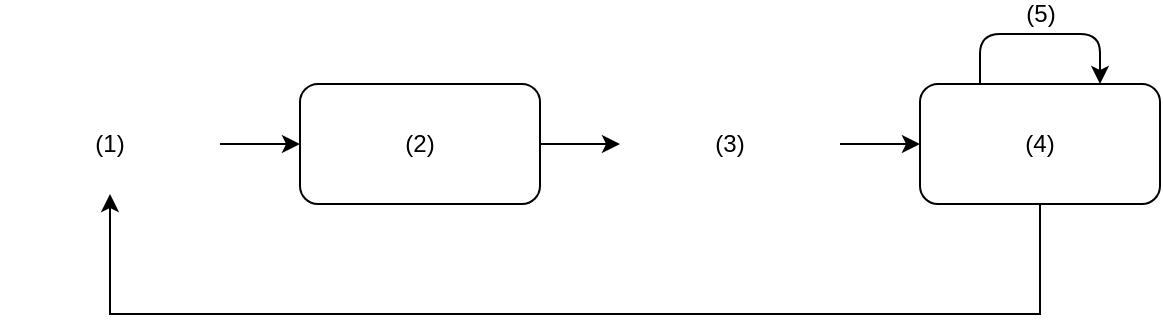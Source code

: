 <mxfile version="11.3.0" type="device" pages="1"><diagram id="SEl8r4RuZUVJXcYHJcj9" name="Page-1"><mxGraphModel dx="446" dy="830" grid="1" gridSize="10" guides="1" tooltips="1" connect="1" arrows="1" fold="1" page="1" pageScale="1" pageWidth="850" pageHeight="1100" math="0" shadow="0"><root><mxCell id="0"/><mxCell id="1" parent="0"/><mxCell id="jI4p_eddU3eQBBL6dd5P-4" style="edgeStyle=orthogonalEdgeStyle;rounded=0;orthogonalLoop=1;jettySize=auto;html=1;exitX=1;exitY=0.5;exitDx=0;exitDy=0;entryX=0;entryY=0.5;entryDx=0;entryDy=0;" edge="1" parent="1" source="jI4p_eddU3eQBBL6dd5P-5" target="jI4p_eddU3eQBBL6dd5P-7"><mxGeometry relative="1" as="geometry"/></mxCell><mxCell id="jI4p_eddU3eQBBL6dd5P-5" value="(1)" style="rounded=0;whiteSpace=wrap;html=1;strokeColor=none;fillColor=none;" vertex="1" parent="1"><mxGeometry x="210" y="380" width="110" height="50" as="geometry"/></mxCell><mxCell id="jI4p_eddU3eQBBL6dd5P-6" style="edgeStyle=orthogonalEdgeStyle;rounded=0;orthogonalLoop=1;jettySize=auto;html=1;exitX=1;exitY=0.5;exitDx=0;exitDy=0;entryX=0;entryY=0.5;entryDx=0;entryDy=0;" edge="1" parent="1" source="jI4p_eddU3eQBBL6dd5P-7" target="jI4p_eddU3eQBBL6dd5P-9"><mxGeometry relative="1" as="geometry"/></mxCell><mxCell id="jI4p_eddU3eQBBL6dd5P-7" value="(2)" style="rounded=1;whiteSpace=wrap;html=1;fillColor=none;strokeColor=#000000;fontColor=#000000;" vertex="1" parent="1"><mxGeometry x="360" y="375" width="120" height="60" as="geometry"/></mxCell><mxCell id="jI4p_eddU3eQBBL6dd5P-8" style="edgeStyle=orthogonalEdgeStyle;rounded=0;orthogonalLoop=1;jettySize=auto;html=1;exitX=1;exitY=0.5;exitDx=0;exitDy=0;entryX=0;entryY=0.5;entryDx=0;entryDy=0;" edge="1" parent="1" source="jI4p_eddU3eQBBL6dd5P-9" target="jI4p_eddU3eQBBL6dd5P-11"><mxGeometry relative="1" as="geometry"/></mxCell><mxCell id="jI4p_eddU3eQBBL6dd5P-9" value="(3)" style="rounded=0;whiteSpace=wrap;html=1;fillColor=none;strokeColor=none;" vertex="1" parent="1"><mxGeometry x="520" y="380" width="110" height="50" as="geometry"/></mxCell><mxCell id="jI4p_eddU3eQBBL6dd5P-10" style="edgeStyle=orthogonalEdgeStyle;rounded=0;orthogonalLoop=1;jettySize=auto;html=1;exitX=0.5;exitY=1;exitDx=0;exitDy=0;entryX=0.5;entryY=1;entryDx=0;entryDy=0;" edge="1" parent="1" source="jI4p_eddU3eQBBL6dd5P-11" target="jI4p_eddU3eQBBL6dd5P-5"><mxGeometry relative="1" as="geometry"><Array as="points"><mxPoint x="730" y="490"/><mxPoint x="265" y="490"/></Array></mxGeometry></mxCell><mxCell id="jI4p_eddU3eQBBL6dd5P-11" value="&lt;font color=&quot;#000000&quot;&gt;(4)&lt;/font&gt;" style="rounded=1;whiteSpace=wrap;html=1;fillColor=none;strokeColor=#000000;fontColor=#ffffff;" vertex="1" parent="1"><mxGeometry x="670" y="375" width="120" height="60" as="geometry"/></mxCell><mxCell id="jI4p_eddU3eQBBL6dd5P-12" style="edgeStyle=orthogonalEdgeStyle;rounded=1;orthogonalLoop=1;jettySize=auto;html=1;exitX=0.25;exitY=0;exitDx=0;exitDy=0;entryX=0.75;entryY=0;entryDx=0;entryDy=0;" edge="1" parent="1" source="jI4p_eddU3eQBBL6dd5P-11" target="jI4p_eddU3eQBBL6dd5P-11"><mxGeometry relative="1" as="geometry"><Array as="points"><mxPoint x="700" y="350"/><mxPoint x="760" y="350"/></Array></mxGeometry></mxCell><mxCell id="jI4p_eddU3eQBBL6dd5P-13" value="(5)" style="text;html=1;resizable=0;points=[];align=center;verticalAlign=middle;labelBackgroundColor=none;" vertex="1" connectable="0" parent="jI4p_eddU3eQBBL6dd5P-12"><mxGeometry x="-0.6" y="-13" relative="1" as="geometry"><mxPoint x="17" y="-13" as="offset"/></mxGeometry></mxCell></root></mxGraphModel></diagram></mxfile>